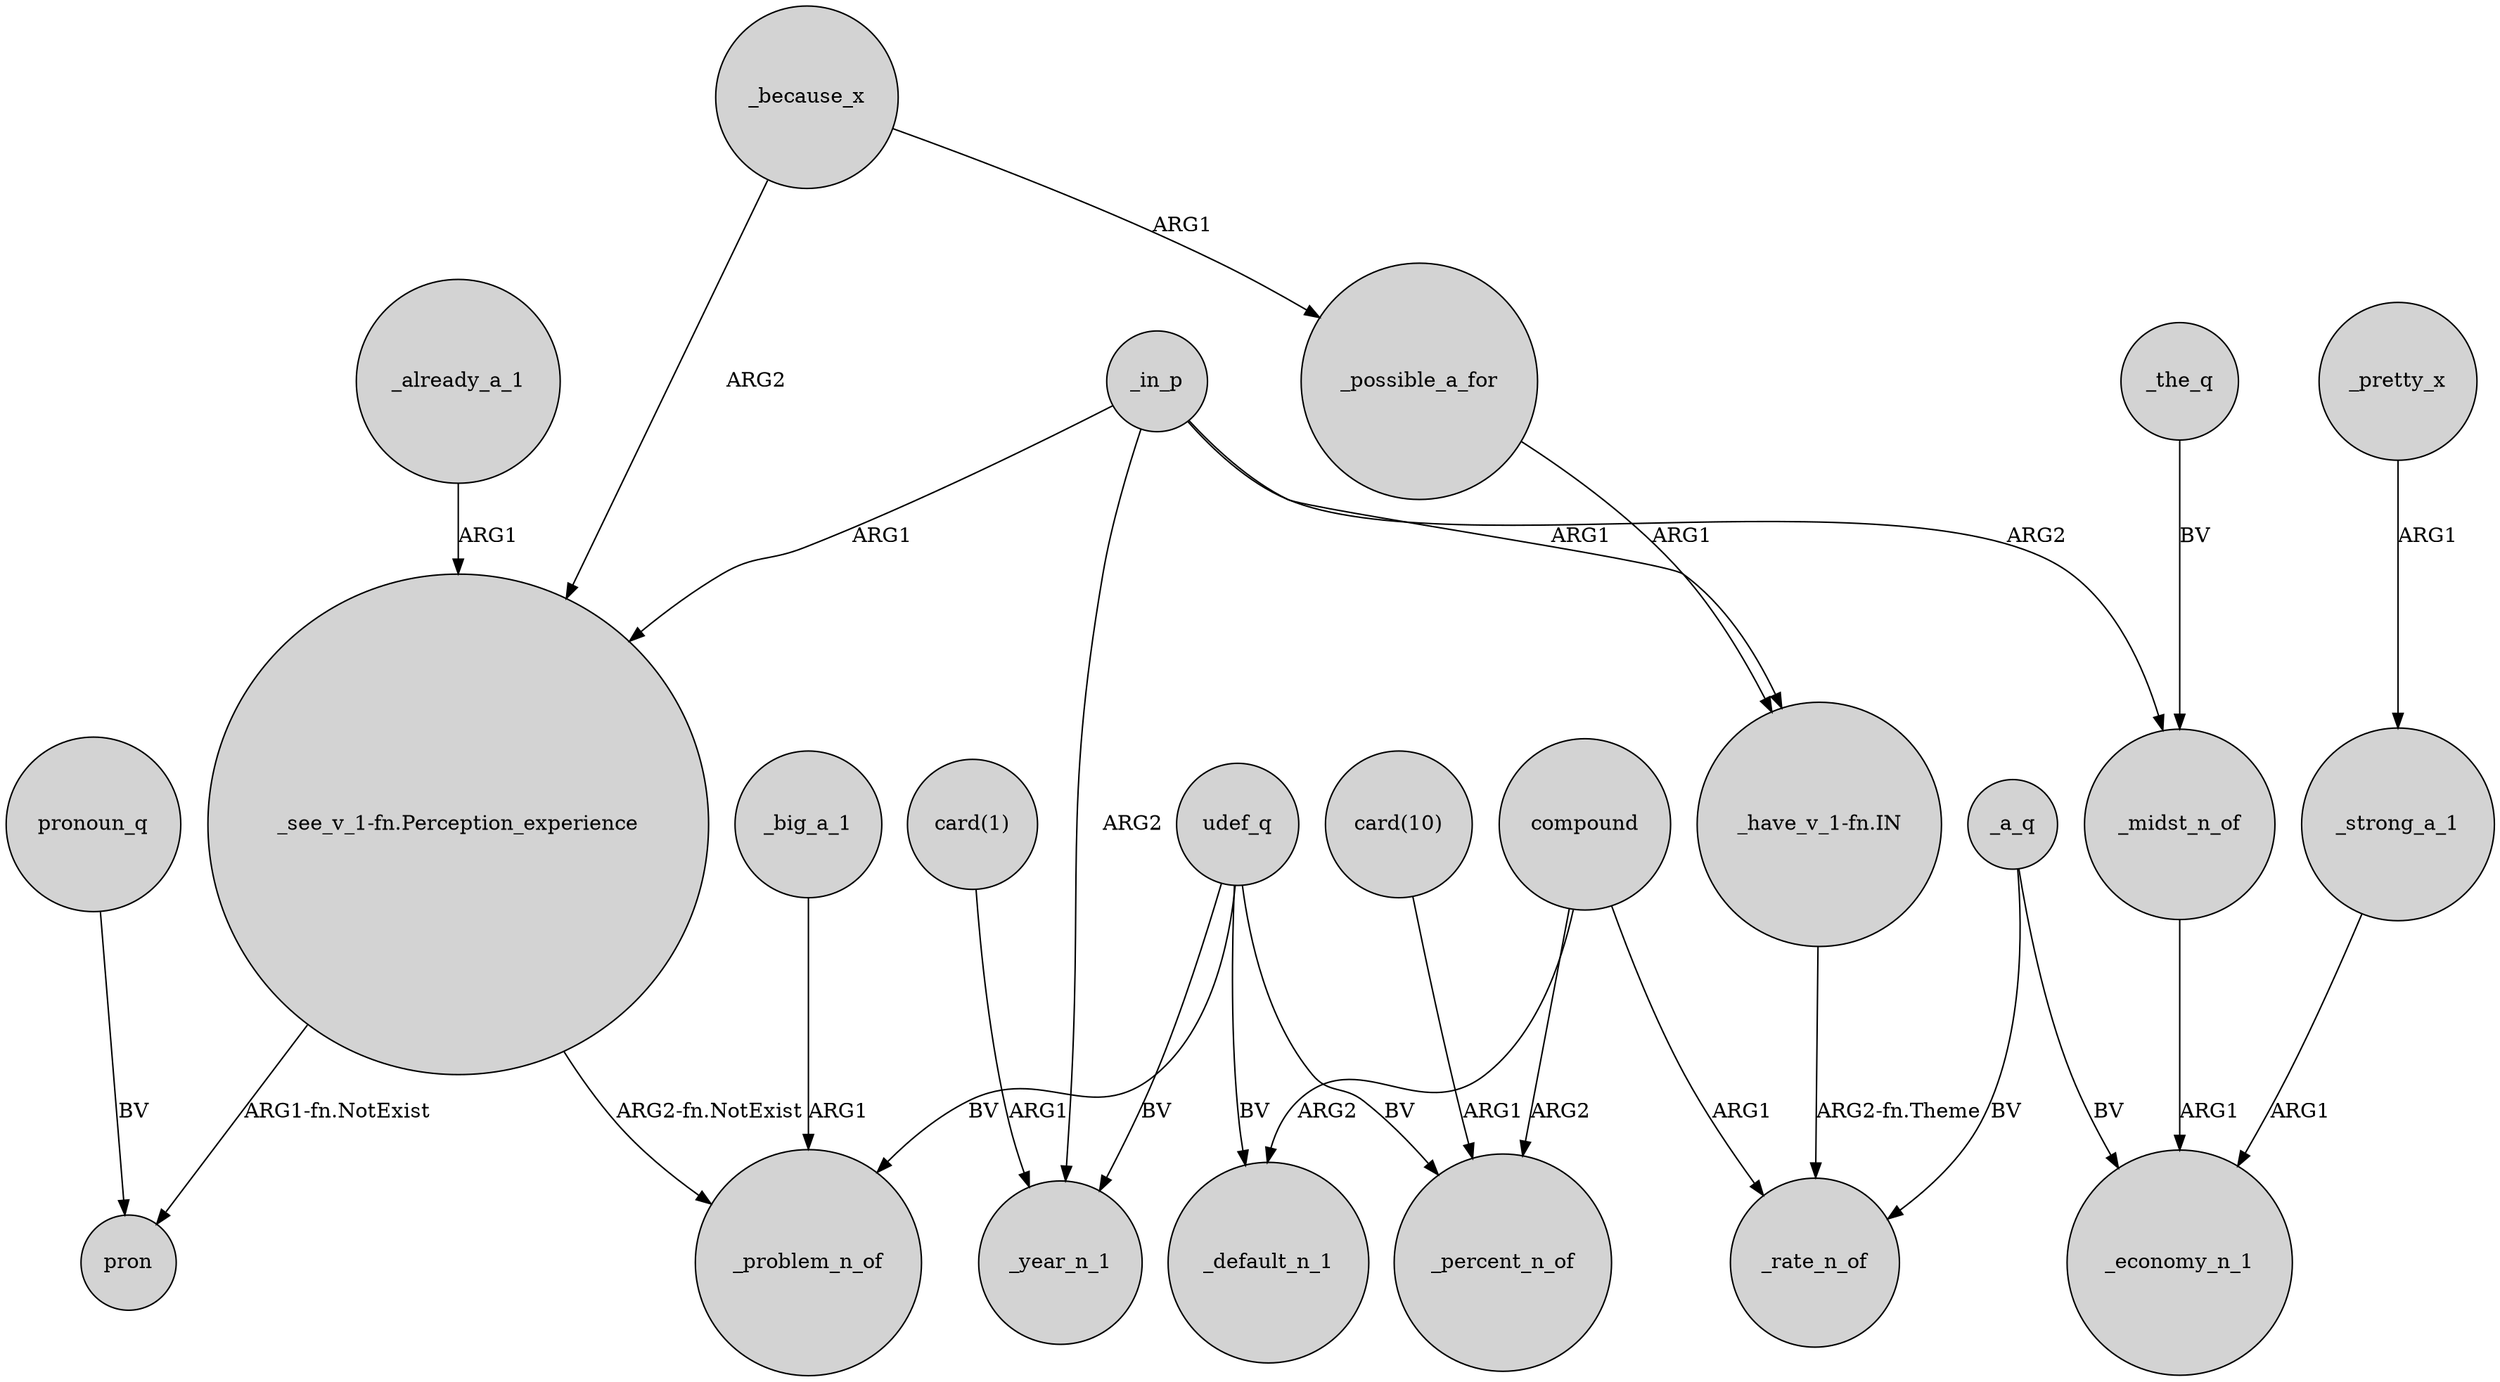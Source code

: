 digraph {
	node [shape=circle style=filled]
	"_see_v_1-fn.Perception_experience" -> _problem_n_of [label="ARG2-fn.NotExist"]
	_in_p -> _year_n_1 [label=ARG2]
	_in_p -> "_see_v_1-fn.Perception_experience" [label=ARG1]
	compound -> _default_n_1 [label=ARG2]
	compound -> _rate_n_of [label=ARG1]
	_possible_a_for -> "_have_v_1-fn.IN" [label=ARG1]
	_in_p -> _midst_n_of [label=ARG2]
	_pretty_x -> _strong_a_1 [label=ARG1]
	udef_q -> _default_n_1 [label=BV]
	_a_q -> _rate_n_of [label=BV]
	udef_q -> _problem_n_of [label=BV]
	compound -> _percent_n_of [label=ARG2]
	_a_q -> _economy_n_1 [label=BV]
	_already_a_1 -> "_see_v_1-fn.Perception_experience" [label=ARG1]
	_in_p -> "_have_v_1-fn.IN" [label=ARG1]
	_the_q -> _midst_n_of [label=BV]
	pronoun_q -> pron [label=BV]
	"card(10)" -> _percent_n_of [label=ARG1]
	_strong_a_1 -> _economy_n_1 [label=ARG1]
	_because_x -> "_see_v_1-fn.Perception_experience" [label=ARG2]
	_because_x -> _possible_a_for [label=ARG1]
	_midst_n_of -> _economy_n_1 [label=ARG1]
	"_have_v_1-fn.IN" -> _rate_n_of [label="ARG2-fn.Theme"]
	"card(1)" -> _year_n_1 [label=ARG1]
	_big_a_1 -> _problem_n_of [label=ARG1]
	udef_q -> _year_n_1 [label=BV]
	"_see_v_1-fn.Perception_experience" -> pron [label="ARG1-fn.NotExist"]
	udef_q -> _percent_n_of [label=BV]
}
